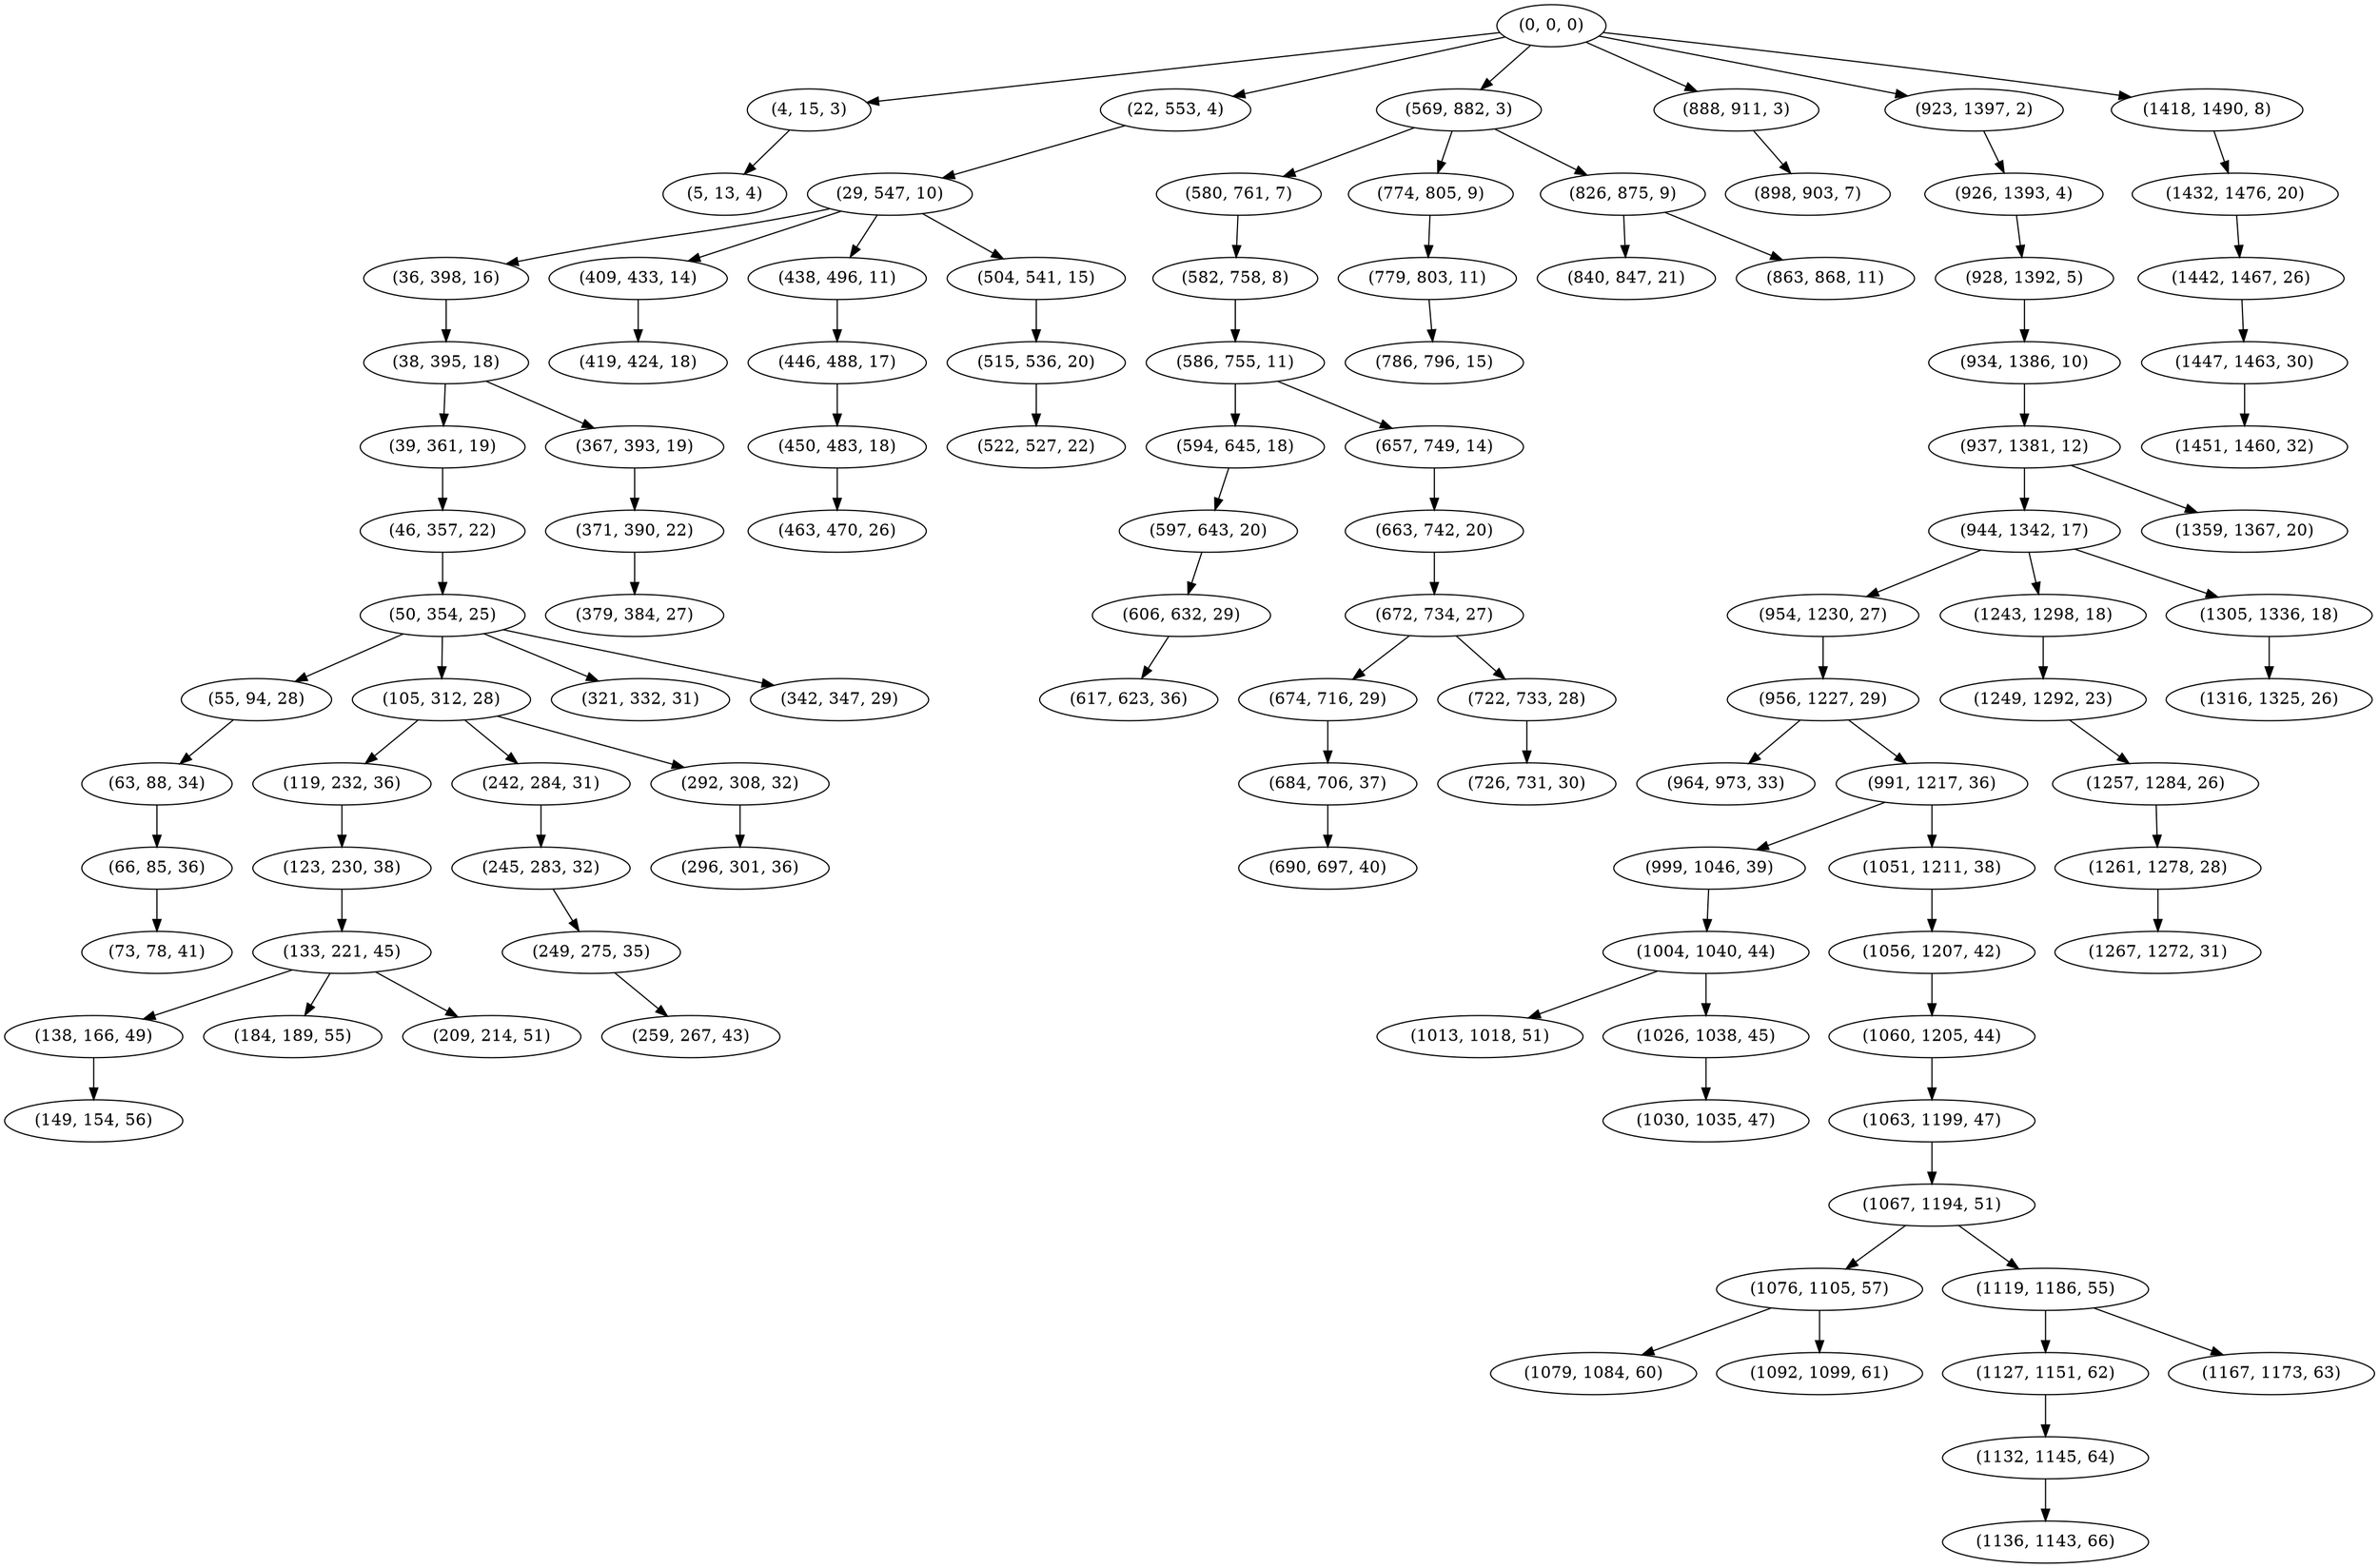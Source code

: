 digraph tree {
    "(0, 0, 0)";
    "(4, 15, 3)";
    "(5, 13, 4)";
    "(22, 553, 4)";
    "(29, 547, 10)";
    "(36, 398, 16)";
    "(38, 395, 18)";
    "(39, 361, 19)";
    "(46, 357, 22)";
    "(50, 354, 25)";
    "(55, 94, 28)";
    "(63, 88, 34)";
    "(66, 85, 36)";
    "(73, 78, 41)";
    "(105, 312, 28)";
    "(119, 232, 36)";
    "(123, 230, 38)";
    "(133, 221, 45)";
    "(138, 166, 49)";
    "(149, 154, 56)";
    "(184, 189, 55)";
    "(209, 214, 51)";
    "(242, 284, 31)";
    "(245, 283, 32)";
    "(249, 275, 35)";
    "(259, 267, 43)";
    "(292, 308, 32)";
    "(296, 301, 36)";
    "(321, 332, 31)";
    "(342, 347, 29)";
    "(367, 393, 19)";
    "(371, 390, 22)";
    "(379, 384, 27)";
    "(409, 433, 14)";
    "(419, 424, 18)";
    "(438, 496, 11)";
    "(446, 488, 17)";
    "(450, 483, 18)";
    "(463, 470, 26)";
    "(504, 541, 15)";
    "(515, 536, 20)";
    "(522, 527, 22)";
    "(569, 882, 3)";
    "(580, 761, 7)";
    "(582, 758, 8)";
    "(586, 755, 11)";
    "(594, 645, 18)";
    "(597, 643, 20)";
    "(606, 632, 29)";
    "(617, 623, 36)";
    "(657, 749, 14)";
    "(663, 742, 20)";
    "(672, 734, 27)";
    "(674, 716, 29)";
    "(684, 706, 37)";
    "(690, 697, 40)";
    "(722, 733, 28)";
    "(726, 731, 30)";
    "(774, 805, 9)";
    "(779, 803, 11)";
    "(786, 796, 15)";
    "(826, 875, 9)";
    "(840, 847, 21)";
    "(863, 868, 11)";
    "(888, 911, 3)";
    "(898, 903, 7)";
    "(923, 1397, 2)";
    "(926, 1393, 4)";
    "(928, 1392, 5)";
    "(934, 1386, 10)";
    "(937, 1381, 12)";
    "(944, 1342, 17)";
    "(954, 1230, 27)";
    "(956, 1227, 29)";
    "(964, 973, 33)";
    "(991, 1217, 36)";
    "(999, 1046, 39)";
    "(1004, 1040, 44)";
    "(1013, 1018, 51)";
    "(1026, 1038, 45)";
    "(1030, 1035, 47)";
    "(1051, 1211, 38)";
    "(1056, 1207, 42)";
    "(1060, 1205, 44)";
    "(1063, 1199, 47)";
    "(1067, 1194, 51)";
    "(1076, 1105, 57)";
    "(1079, 1084, 60)";
    "(1092, 1099, 61)";
    "(1119, 1186, 55)";
    "(1127, 1151, 62)";
    "(1132, 1145, 64)";
    "(1136, 1143, 66)";
    "(1167, 1173, 63)";
    "(1243, 1298, 18)";
    "(1249, 1292, 23)";
    "(1257, 1284, 26)";
    "(1261, 1278, 28)";
    "(1267, 1272, 31)";
    "(1305, 1336, 18)";
    "(1316, 1325, 26)";
    "(1359, 1367, 20)";
    "(1418, 1490, 8)";
    "(1432, 1476, 20)";
    "(1442, 1467, 26)";
    "(1447, 1463, 30)";
    "(1451, 1460, 32)";
    "(0, 0, 0)" -> "(4, 15, 3)";
    "(0, 0, 0)" -> "(22, 553, 4)";
    "(0, 0, 0)" -> "(569, 882, 3)";
    "(0, 0, 0)" -> "(888, 911, 3)";
    "(0, 0, 0)" -> "(923, 1397, 2)";
    "(0, 0, 0)" -> "(1418, 1490, 8)";
    "(4, 15, 3)" -> "(5, 13, 4)";
    "(22, 553, 4)" -> "(29, 547, 10)";
    "(29, 547, 10)" -> "(36, 398, 16)";
    "(29, 547, 10)" -> "(409, 433, 14)";
    "(29, 547, 10)" -> "(438, 496, 11)";
    "(29, 547, 10)" -> "(504, 541, 15)";
    "(36, 398, 16)" -> "(38, 395, 18)";
    "(38, 395, 18)" -> "(39, 361, 19)";
    "(38, 395, 18)" -> "(367, 393, 19)";
    "(39, 361, 19)" -> "(46, 357, 22)";
    "(46, 357, 22)" -> "(50, 354, 25)";
    "(50, 354, 25)" -> "(55, 94, 28)";
    "(50, 354, 25)" -> "(105, 312, 28)";
    "(50, 354, 25)" -> "(321, 332, 31)";
    "(50, 354, 25)" -> "(342, 347, 29)";
    "(55, 94, 28)" -> "(63, 88, 34)";
    "(63, 88, 34)" -> "(66, 85, 36)";
    "(66, 85, 36)" -> "(73, 78, 41)";
    "(105, 312, 28)" -> "(119, 232, 36)";
    "(105, 312, 28)" -> "(242, 284, 31)";
    "(105, 312, 28)" -> "(292, 308, 32)";
    "(119, 232, 36)" -> "(123, 230, 38)";
    "(123, 230, 38)" -> "(133, 221, 45)";
    "(133, 221, 45)" -> "(138, 166, 49)";
    "(133, 221, 45)" -> "(184, 189, 55)";
    "(133, 221, 45)" -> "(209, 214, 51)";
    "(138, 166, 49)" -> "(149, 154, 56)";
    "(242, 284, 31)" -> "(245, 283, 32)";
    "(245, 283, 32)" -> "(249, 275, 35)";
    "(249, 275, 35)" -> "(259, 267, 43)";
    "(292, 308, 32)" -> "(296, 301, 36)";
    "(367, 393, 19)" -> "(371, 390, 22)";
    "(371, 390, 22)" -> "(379, 384, 27)";
    "(409, 433, 14)" -> "(419, 424, 18)";
    "(438, 496, 11)" -> "(446, 488, 17)";
    "(446, 488, 17)" -> "(450, 483, 18)";
    "(450, 483, 18)" -> "(463, 470, 26)";
    "(504, 541, 15)" -> "(515, 536, 20)";
    "(515, 536, 20)" -> "(522, 527, 22)";
    "(569, 882, 3)" -> "(580, 761, 7)";
    "(569, 882, 3)" -> "(774, 805, 9)";
    "(569, 882, 3)" -> "(826, 875, 9)";
    "(580, 761, 7)" -> "(582, 758, 8)";
    "(582, 758, 8)" -> "(586, 755, 11)";
    "(586, 755, 11)" -> "(594, 645, 18)";
    "(586, 755, 11)" -> "(657, 749, 14)";
    "(594, 645, 18)" -> "(597, 643, 20)";
    "(597, 643, 20)" -> "(606, 632, 29)";
    "(606, 632, 29)" -> "(617, 623, 36)";
    "(657, 749, 14)" -> "(663, 742, 20)";
    "(663, 742, 20)" -> "(672, 734, 27)";
    "(672, 734, 27)" -> "(674, 716, 29)";
    "(672, 734, 27)" -> "(722, 733, 28)";
    "(674, 716, 29)" -> "(684, 706, 37)";
    "(684, 706, 37)" -> "(690, 697, 40)";
    "(722, 733, 28)" -> "(726, 731, 30)";
    "(774, 805, 9)" -> "(779, 803, 11)";
    "(779, 803, 11)" -> "(786, 796, 15)";
    "(826, 875, 9)" -> "(840, 847, 21)";
    "(826, 875, 9)" -> "(863, 868, 11)";
    "(888, 911, 3)" -> "(898, 903, 7)";
    "(923, 1397, 2)" -> "(926, 1393, 4)";
    "(926, 1393, 4)" -> "(928, 1392, 5)";
    "(928, 1392, 5)" -> "(934, 1386, 10)";
    "(934, 1386, 10)" -> "(937, 1381, 12)";
    "(937, 1381, 12)" -> "(944, 1342, 17)";
    "(937, 1381, 12)" -> "(1359, 1367, 20)";
    "(944, 1342, 17)" -> "(954, 1230, 27)";
    "(944, 1342, 17)" -> "(1243, 1298, 18)";
    "(944, 1342, 17)" -> "(1305, 1336, 18)";
    "(954, 1230, 27)" -> "(956, 1227, 29)";
    "(956, 1227, 29)" -> "(964, 973, 33)";
    "(956, 1227, 29)" -> "(991, 1217, 36)";
    "(991, 1217, 36)" -> "(999, 1046, 39)";
    "(991, 1217, 36)" -> "(1051, 1211, 38)";
    "(999, 1046, 39)" -> "(1004, 1040, 44)";
    "(1004, 1040, 44)" -> "(1013, 1018, 51)";
    "(1004, 1040, 44)" -> "(1026, 1038, 45)";
    "(1026, 1038, 45)" -> "(1030, 1035, 47)";
    "(1051, 1211, 38)" -> "(1056, 1207, 42)";
    "(1056, 1207, 42)" -> "(1060, 1205, 44)";
    "(1060, 1205, 44)" -> "(1063, 1199, 47)";
    "(1063, 1199, 47)" -> "(1067, 1194, 51)";
    "(1067, 1194, 51)" -> "(1076, 1105, 57)";
    "(1067, 1194, 51)" -> "(1119, 1186, 55)";
    "(1076, 1105, 57)" -> "(1079, 1084, 60)";
    "(1076, 1105, 57)" -> "(1092, 1099, 61)";
    "(1119, 1186, 55)" -> "(1127, 1151, 62)";
    "(1119, 1186, 55)" -> "(1167, 1173, 63)";
    "(1127, 1151, 62)" -> "(1132, 1145, 64)";
    "(1132, 1145, 64)" -> "(1136, 1143, 66)";
    "(1243, 1298, 18)" -> "(1249, 1292, 23)";
    "(1249, 1292, 23)" -> "(1257, 1284, 26)";
    "(1257, 1284, 26)" -> "(1261, 1278, 28)";
    "(1261, 1278, 28)" -> "(1267, 1272, 31)";
    "(1305, 1336, 18)" -> "(1316, 1325, 26)";
    "(1418, 1490, 8)" -> "(1432, 1476, 20)";
    "(1432, 1476, 20)" -> "(1442, 1467, 26)";
    "(1442, 1467, 26)" -> "(1447, 1463, 30)";
    "(1447, 1463, 30)" -> "(1451, 1460, 32)";
}
